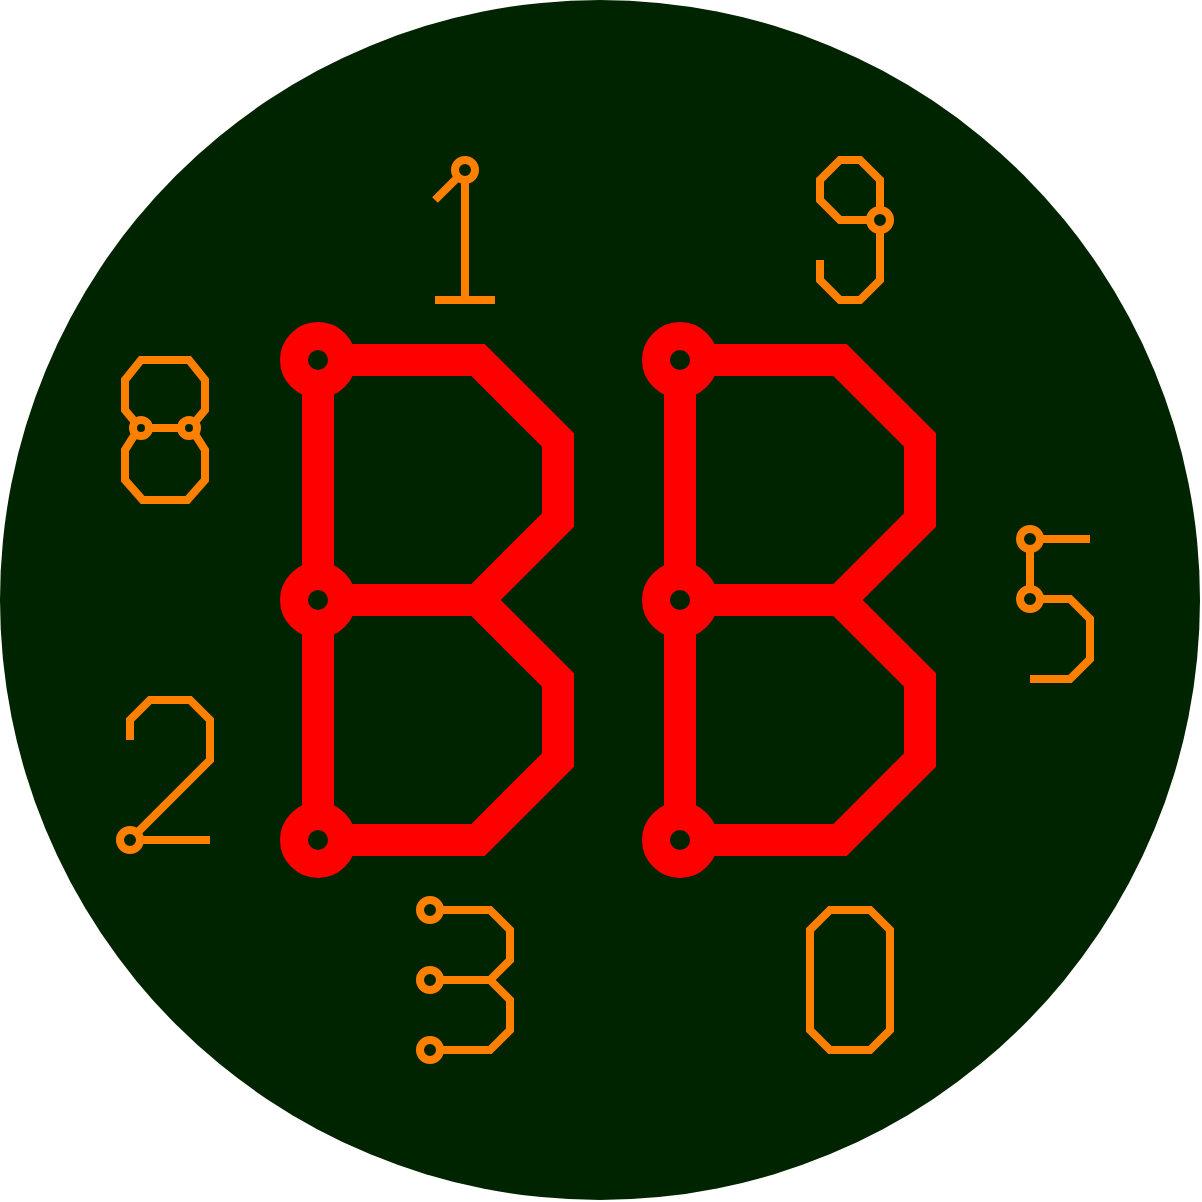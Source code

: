 <mxfile version="14.6.13" type="device"><diagram id="MT0tSzwY09v2EtnFrdxi" name="Page-1"><mxGraphModel dx="2732" dy="2340" grid="1" gridSize="10" guides="1" tooltips="1" connect="1" arrows="1" fold="1" page="1" pageScale="1" pageWidth="900" pageHeight="1600" math="0" shadow="0"><root><mxCell id="0"/><mxCell id="1" parent="0"/><mxCell id="Wh_YZikKkqsMIn4tC9JH-9" value="" style="ellipse;whiteSpace=wrap;html=1;aspect=fixed;fontSize=48;fontColor=#FF0000;fillColor=#002400;strokeColor=none;" vertex="1" parent="1"><mxGeometry x="-300" y="-300" width="600" height="600" as="geometry"/></mxCell><mxCell id="Wh_YZikKkqsMIn4tC9JH-39" value="" style="endArrow=none;html=1;fontSize=48;fontColor=#FF0000;strokeWidth=4;rounded=0;strokeColor=#FF8000;" edge="1" parent="1"><mxGeometry x="40" y="150" width="50" height="50" as="geometry"><mxPoint x="105" y="185" as="sourcePoint"/><mxPoint x="105" y="185" as="targetPoint"/><Array as="points"><mxPoint x="105" y="215"/><mxPoint x="115" y="225"/><mxPoint x="135" y="225"/><mxPoint x="145" y="215"/><mxPoint x="145" y="165"/><mxPoint x="135" y="155"/><mxPoint x="115" y="155"/><mxPoint x="105" y="165"/></Array></mxGeometry></mxCell><mxCell id="Wh_YZikKkqsMIn4tC9JH-10" value="" style="ellipse;whiteSpace=wrap;html=1;aspect=fixed;fontSize=48;fontColor=#FF0000;strokeColor=#FF0000;fillColor=none;strokeWidth=14;" vertex="1" parent="1"><mxGeometry x="-153" y="-132" width="24" height="24" as="geometry"/></mxCell><mxCell id="Wh_YZikKkqsMIn4tC9JH-11" value="" style="endArrow=none;html=1;fontSize=48;fontColor=#FF0000;strokeColor=#FF0000;strokeWidth=16;rounded=0;jumpStyle=none;exitX=1;exitY=0.5;exitDx=0;exitDy=0;entryX=1;entryY=0.5;entryDx=0;entryDy=0;" edge="1" parent="1" source="Wh_YZikKkqsMIn4tC9JH-10" target="Wh_YZikKkqsMIn4tC9JH-12"><mxGeometry x="-161" y="-140" width="50" height="50" as="geometry"><mxPoint x="399" y="-350" as="sourcePoint"/><mxPoint x="-21" y="-40" as="targetPoint"/><Array as="points"><mxPoint x="-61" y="-120"/><mxPoint x="-21" y="-80"/><mxPoint x="-21" y="-40"/><mxPoint x="-61"/></Array></mxGeometry></mxCell><mxCell id="Wh_YZikKkqsMIn4tC9JH-12" value="" style="ellipse;whiteSpace=wrap;html=1;aspect=fixed;fontSize=48;fontColor=#FF0000;strokeColor=#FF0000;fillColor=none;strokeWidth=14;" vertex="1" parent="1"><mxGeometry x="-153" y="-12" width="24" height="24" as="geometry"/></mxCell><mxCell id="Wh_YZikKkqsMIn4tC9JH-13" value="" style="endArrow=none;html=1;fontSize=48;fontColor=#FF0000;strokeColor=#FF0000;strokeWidth=16;rounded=0;jumpStyle=none;exitX=0.5;exitY=1;exitDx=0;exitDy=0;entryX=0.5;entryY=0;entryDx=0;entryDy=0;" edge="1" parent="1" source="Wh_YZikKkqsMIn4tC9JH-10" target="Wh_YZikKkqsMIn4tC9JH-12"><mxGeometry x="-161" y="-140" width="50" height="50" as="geometry"><mxPoint x="-111" y="-110" as="sourcePoint"/><mxPoint x="-111" y="10" as="targetPoint"/><Array as="points"/></mxGeometry></mxCell><mxCell id="Wh_YZikKkqsMIn4tC9JH-14" value="" style="endArrow=none;html=1;fontSize=48;fontColor=#FF0000;strokeColor=#FF0000;strokeWidth=16;rounded=0;jumpStyle=none;exitX=1;exitY=0.5;exitDx=0;exitDy=0;entryX=1;entryY=0.5;entryDx=0;entryDy=0;" edge="1" parent="1" source="Wh_YZikKkqsMIn4tC9JH-12" target="Wh_YZikKkqsMIn4tC9JH-15"><mxGeometry x="-161" y="-140" width="50" height="50" as="geometry"><mxPoint x="-121" as="sourcePoint"/><mxPoint x="-121" y="120" as="targetPoint"/><Array as="points"><mxPoint x="-61"/><mxPoint x="-21" y="40"/><mxPoint x="-21" y="80"/><mxPoint x="-61" y="120"/></Array></mxGeometry></mxCell><mxCell id="Wh_YZikKkqsMIn4tC9JH-15" value="" style="ellipse;whiteSpace=wrap;html=1;aspect=fixed;fontSize=48;fontColor=#FF0000;strokeColor=#FF0000;fillColor=none;strokeWidth=14;" vertex="1" parent="1"><mxGeometry x="-153" y="108" width="24" height="24" as="geometry"/></mxCell><mxCell id="Wh_YZikKkqsMIn4tC9JH-16" value="" style="endArrow=none;html=1;fontSize=48;fontColor=#FF0000;strokeColor=#FF0000;strokeWidth=16;rounded=0;jumpStyle=none;exitX=0.5;exitY=1;exitDx=0;exitDy=0;entryX=0.5;entryY=0;entryDx=0;entryDy=0;" edge="1" parent="1" source="Wh_YZikKkqsMIn4tC9JH-12" target="Wh_YZikKkqsMIn4tC9JH-15"><mxGeometry x="-161" y="-140" width="50" height="50" as="geometry"><mxPoint x="-131" y="-90" as="sourcePoint"/><mxPoint x="-131" y="-10" as="targetPoint"/><Array as="points"/></mxGeometry></mxCell><mxCell id="Wh_YZikKkqsMIn4tC9JH-19" value="" style="ellipse;whiteSpace=wrap;html=1;aspect=fixed;fontSize=48;fontColor=#FF0000;strokeColor=#FF0000;fillColor=none;strokeWidth=14;" vertex="1" parent="1"><mxGeometry x="28" y="-132" width="24" height="24" as="geometry"/></mxCell><mxCell id="Wh_YZikKkqsMIn4tC9JH-20" value="" style="endArrow=none;html=1;fontSize=48;fontColor=#FF0000;strokeColor=#FF0000;strokeWidth=16;rounded=0;jumpStyle=none;exitX=1;exitY=0.5;exitDx=0;exitDy=0;entryX=1;entryY=0.5;entryDx=0;entryDy=0;" edge="1" parent="1" source="Wh_YZikKkqsMIn4tC9JH-19" target="Wh_YZikKkqsMIn4tC9JH-21"><mxGeometry x="20" y="-140" width="50" height="50" as="geometry"><mxPoint x="580" y="-350" as="sourcePoint"/><mxPoint x="160" y="-40" as="targetPoint"/><Array as="points"><mxPoint x="120" y="-120"/><mxPoint x="160" y="-80"/><mxPoint x="160" y="-40"/><mxPoint x="120"/></Array></mxGeometry></mxCell><mxCell id="Wh_YZikKkqsMIn4tC9JH-21" value="" style="ellipse;whiteSpace=wrap;html=1;aspect=fixed;fontSize=48;fontColor=#FF0000;strokeColor=#FF0000;fillColor=none;strokeWidth=14;" vertex="1" parent="1"><mxGeometry x="28" y="-12" width="24" height="24" as="geometry"/></mxCell><mxCell id="Wh_YZikKkqsMIn4tC9JH-22" value="" style="endArrow=none;html=1;fontSize=48;fontColor=#FF0000;strokeColor=#FF0000;strokeWidth=16;rounded=0;jumpStyle=none;exitX=0.5;exitY=1;exitDx=0;exitDy=0;entryX=0.5;entryY=0;entryDx=0;entryDy=0;" edge="1" parent="1" source="Wh_YZikKkqsMIn4tC9JH-19" target="Wh_YZikKkqsMIn4tC9JH-21"><mxGeometry x="20" y="-140" width="50" height="50" as="geometry"><mxPoint x="70" y="-110" as="sourcePoint"/><mxPoint x="70" y="10" as="targetPoint"/><Array as="points"/></mxGeometry></mxCell><mxCell id="Wh_YZikKkqsMIn4tC9JH-23" value="" style="endArrow=none;html=1;fontSize=48;fontColor=#FF0000;strokeColor=#FF0000;strokeWidth=16;rounded=0;jumpStyle=none;exitX=1;exitY=0.5;exitDx=0;exitDy=0;entryX=1;entryY=0.5;entryDx=0;entryDy=0;" edge="1" parent="1" source="Wh_YZikKkqsMIn4tC9JH-21" target="Wh_YZikKkqsMIn4tC9JH-24"><mxGeometry x="20" y="-140" width="50" height="50" as="geometry"><mxPoint x="60" as="sourcePoint"/><mxPoint x="60" y="120" as="targetPoint"/><Array as="points"><mxPoint x="120"/><mxPoint x="160" y="40"/><mxPoint x="160" y="80"/><mxPoint x="120" y="120"/></Array></mxGeometry></mxCell><mxCell id="Wh_YZikKkqsMIn4tC9JH-24" value="" style="ellipse;whiteSpace=wrap;html=1;aspect=fixed;fontSize=48;fontColor=#FF0000;strokeColor=#FF0000;fillColor=none;strokeWidth=14;" vertex="1" parent="1"><mxGeometry x="28" y="108" width="24" height="24" as="geometry"/></mxCell><mxCell id="Wh_YZikKkqsMIn4tC9JH-25" value="" style="endArrow=none;html=1;fontSize=48;fontColor=#FF0000;strokeColor=#FF0000;strokeWidth=16;rounded=0;jumpStyle=none;exitX=0.5;exitY=1;exitDx=0;exitDy=0;entryX=0.5;entryY=0;entryDx=0;entryDy=0;" edge="1" parent="1" source="Wh_YZikKkqsMIn4tC9JH-21" target="Wh_YZikKkqsMIn4tC9JH-24"><mxGeometry x="20" y="-140" width="50" height="50" as="geometry"><mxPoint x="50" y="-90" as="sourcePoint"/><mxPoint x="50" y="-10" as="targetPoint"/><Array as="points"/></mxGeometry></mxCell><mxCell id="Wh_YZikKkqsMIn4tC9JH-67" value="" style="group" vertex="1" connectable="0" parent="1"><mxGeometry x="110" y="-220" width="35" height="70" as="geometry"/></mxCell><mxCell id="Wh_YZikKkqsMIn4tC9JH-30" value="" style="ellipse;whiteSpace=wrap;html=1;aspect=fixed;fontSize=48;fontColor=#FF0000;strokeWidth=4;fillColor=none;strokeColor=#FF8000;" vertex="1" parent="Wh_YZikKkqsMIn4tC9JH-67"><mxGeometry x="25" y="25" width="10" height="10" as="geometry"/></mxCell><mxCell id="Wh_YZikKkqsMIn4tC9JH-31" value="" style="endArrow=none;html=1;fontSize=48;fontColor=#FF0000;strokeWidth=4;rounded=0;entryX=0.5;entryY=0;entryDx=0;entryDy=0;exitX=0;exitY=0.5;exitDx=0;exitDy=0;strokeColor=#FF8000;" edge="1" parent="Wh_YZikKkqsMIn4tC9JH-67" source="Wh_YZikKkqsMIn4tC9JH-30" target="Wh_YZikKkqsMIn4tC9JH-30"><mxGeometry x="-40" width="50" height="50" as="geometry"><mxPoint x="10" y="20" as="sourcePoint"/><mxPoint x="-35" y="20" as="targetPoint"/><Array as="points"><mxPoint x="10" y="30"/><mxPoint y="20"/><mxPoint y="10"/><mxPoint x="10"/><mxPoint x="20"/><mxPoint x="30" y="10"/></Array></mxGeometry></mxCell><mxCell id="Wh_YZikKkqsMIn4tC9JH-32" value="" style="endArrow=none;html=1;fontSize=48;fontColor=#FF0000;strokeWidth=4;rounded=0;entryX=0.5;entryY=1;entryDx=0;entryDy=0;strokeColor=#FF8000;" edge="1" parent="Wh_YZikKkqsMIn4tC9JH-67" target="Wh_YZikKkqsMIn4tC9JH-30"><mxGeometry x="-40" width="50" height="50" as="geometry"><mxPoint y="50" as="sourcePoint"/><mxPoint x="-35" y="20" as="targetPoint"/><Array as="points"><mxPoint y="60"/><mxPoint x="10" y="70"/><mxPoint x="20" y="70"/><mxPoint x="30" y="60"/></Array></mxGeometry></mxCell><mxCell id="Wh_YZikKkqsMIn4tC9JH-69" value="" style="group" vertex="1" connectable="0" parent="1"><mxGeometry x="-90" y="150" width="45" height="80" as="geometry"/></mxCell><mxCell id="Wh_YZikKkqsMIn4tC9JH-40" value="" style="endArrow=none;html=1;fontSize=48;fontColor=#FF0000;strokeWidth=4;rounded=0;entryX=1;entryY=0.5;entryDx=0;entryDy=0;strokeColor=#FF8000;" edge="1" parent="Wh_YZikKkqsMIn4tC9JH-69" target="Wh_YZikKkqsMIn4tC9JH-41"><mxGeometry width="50" height="50" as="geometry"><mxPoint x="45" y="25" as="sourcePoint"/><mxPoint x="5" y="25" as="targetPoint"/><Array as="points"><mxPoint x="45" y="15"/><mxPoint x="35" y="5"/></Array></mxGeometry></mxCell><mxCell id="Wh_YZikKkqsMIn4tC9JH-41" value="" style="ellipse;whiteSpace=wrap;html=1;aspect=fixed;fontSize=48;fontColor=#FF0000;strokeWidth=4;fillColor=none;strokeColor=#FF8000;" vertex="1" parent="Wh_YZikKkqsMIn4tC9JH-69"><mxGeometry width="10" height="10" as="geometry"/></mxCell><mxCell id="Wh_YZikKkqsMIn4tC9JH-42" value="" style="ellipse;whiteSpace=wrap;html=1;aspect=fixed;fontSize=48;fontColor=#FF0000;strokeWidth=4;fillColor=none;strokeColor=#FF8000;" vertex="1" parent="Wh_YZikKkqsMIn4tC9JH-69"><mxGeometry y="35" width="10" height="10" as="geometry"/></mxCell><mxCell id="Wh_YZikKkqsMIn4tC9JH-43" value="" style="endArrow=none;html=1;fontSize=48;fontColor=#FF0000;strokeWidth=4;rounded=0;entryX=1;entryY=0.5;entryDx=0;entryDy=0;strokeColor=#FF8000;" edge="1" parent="Wh_YZikKkqsMIn4tC9JH-69" target="Wh_YZikKkqsMIn4tC9JH-42"><mxGeometry width="50" height="50" as="geometry"><mxPoint x="45" y="20" as="sourcePoint"/><mxPoint x="15" y="45" as="targetPoint"/><Array as="points"><mxPoint x="45" y="30"/><mxPoint x="35" y="40"/></Array></mxGeometry></mxCell><mxCell id="Wh_YZikKkqsMIn4tC9JH-44" value="" style="endArrow=none;html=1;fontSize=48;fontColor=#FF0000;strokeWidth=4;rounded=0;entryX=1;entryY=0.5;entryDx=0;entryDy=0;strokeColor=#FF8000;" edge="1" parent="Wh_YZikKkqsMIn4tC9JH-69"><mxGeometry width="50" height="50" as="geometry"><mxPoint x="45" y="60" as="sourcePoint"/><mxPoint x="10.0" y="40" as="targetPoint"/><Array as="points"><mxPoint x="45" y="50"/><mxPoint x="35" y="40"/></Array></mxGeometry></mxCell><mxCell id="Wh_YZikKkqsMIn4tC9JH-45" value="" style="ellipse;whiteSpace=wrap;html=1;aspect=fixed;fontSize=48;fontColor=#FF0000;strokeWidth=4;fillColor=none;strokeColor=#FF8000;" vertex="1" parent="Wh_YZikKkqsMIn4tC9JH-69"><mxGeometry y="70" width="10" height="10" as="geometry"/></mxCell><mxCell id="Wh_YZikKkqsMIn4tC9JH-46" value="" style="endArrow=none;html=1;fontSize=48;fontColor=#FF0000;strokeWidth=4;rounded=0;entryX=1;entryY=0.5;entryDx=0;entryDy=0;strokeColor=#FF8000;" edge="1" parent="Wh_YZikKkqsMIn4tC9JH-69" target="Wh_YZikKkqsMIn4tC9JH-45"><mxGeometry width="50" height="50" as="geometry"><mxPoint x="45" y="55" as="sourcePoint"/><mxPoint x="15" y="80" as="targetPoint"/><Array as="points"><mxPoint x="45" y="65"/><mxPoint x="35" y="75"/></Array></mxGeometry></mxCell><mxCell id="Wh_YZikKkqsMIn4tC9JH-70" value="" style="group" vertex="1" connectable="0" parent="1"><mxGeometry x="210" y="-35.5" width="35" height="75" as="geometry"/></mxCell><mxCell id="Wh_YZikKkqsMIn4tC9JH-34" value="" style="ellipse;whiteSpace=wrap;html=1;aspect=fixed;fontSize=48;fontColor=#FF0000;strokeWidth=4;fillColor=none;strokeColor=#FF8000;" vertex="1" parent="Wh_YZikKkqsMIn4tC9JH-70"><mxGeometry width="10" height="10" as="geometry"/></mxCell><mxCell id="Wh_YZikKkqsMIn4tC9JH-35" value="" style="endArrow=none;html=1;fontSize=48;fontColor=#FF0000;strokeWidth=4;rounded=0;entryX=1;entryY=0.5;entryDx=0;entryDy=0;strokeColor=#FF8000;" edge="1" parent="Wh_YZikKkqsMIn4tC9JH-70" target="Wh_YZikKkqsMIn4tC9JH-34"><mxGeometry width="50" height="50" as="geometry"><mxPoint x="35" y="5" as="sourcePoint"/><mxPoint x="-63.536" y="23.536" as="targetPoint"/></mxGeometry></mxCell><mxCell id="Wh_YZikKkqsMIn4tC9JH-36" value="" style="ellipse;whiteSpace=wrap;html=1;aspect=fixed;fontSize=48;fontColor=#FF0000;strokeWidth=4;fillColor=none;strokeColor=#FF8000;" vertex="1" parent="Wh_YZikKkqsMIn4tC9JH-70"><mxGeometry y="30" width="10" height="10" as="geometry"/></mxCell><mxCell id="Wh_YZikKkqsMIn4tC9JH-37" value="" style="endArrow=none;html=1;fontSize=48;fontColor=#FF0000;strokeWidth=4;rounded=0;entryX=0.5;entryY=1;entryDx=0;entryDy=0;exitX=0.5;exitY=0;exitDx=0;exitDy=0;strokeColor=#FF8000;" edge="1" parent="Wh_YZikKkqsMIn4tC9JH-70" source="Wh_YZikKkqsMIn4tC9JH-36" target="Wh_YZikKkqsMIn4tC9JH-34"><mxGeometry width="50" height="50" as="geometry"><mxPoint x="55" y="15" as="sourcePoint"/><mxPoint x="20.0" y="15" as="targetPoint"/></mxGeometry></mxCell><mxCell id="Wh_YZikKkqsMIn4tC9JH-38" value="" style="endArrow=none;html=1;fontSize=48;fontColor=#FF0000;strokeWidth=4;rounded=0;entryX=1;entryY=0.5;entryDx=0;entryDy=0;strokeColor=#FF8000;" edge="1" parent="Wh_YZikKkqsMIn4tC9JH-70" target="Wh_YZikKkqsMIn4tC9JH-36"><mxGeometry width="50" height="50" as="geometry"><mxPoint x="5" y="75" as="sourcePoint"/><mxPoint x="20.0" y="15" as="targetPoint"/><Array as="points"><mxPoint x="25" y="75"/><mxPoint x="35" y="65"/><mxPoint x="35" y="45"/><mxPoint x="25" y="35"/></Array></mxGeometry></mxCell><mxCell id="Wh_YZikKkqsMIn4tC9JH-71" value="" style="group" vertex="1" connectable="0" parent="1"><mxGeometry x="-240" y="50" width="45" height="75" as="geometry"/></mxCell><mxCell id="Wh_YZikKkqsMIn4tC9JH-47" value="" style="endArrow=none;html=1;fontSize=48;fontColor=#FF0000;strokeWidth=4;rounded=0;exitX=1;exitY=0;exitDx=0;exitDy=0;strokeColor=#FF8000;" edge="1" parent="Wh_YZikKkqsMIn4tC9JH-71" source="Wh_YZikKkqsMIn4tC9JH-48"><mxGeometry width="50" height="50" as="geometry"><mxPoint x="15" y="60" as="sourcePoint"/><mxPoint x="5" y="20" as="targetPoint"/><Array as="points"><mxPoint x="45" y="30"/><mxPoint x="45" y="10"/><mxPoint x="35"/><mxPoint x="15"/><mxPoint x="5" y="10"/></Array></mxGeometry></mxCell><mxCell id="Wh_YZikKkqsMIn4tC9JH-48" value="" style="ellipse;whiteSpace=wrap;html=1;aspect=fixed;fontSize=48;fontColor=#FF0000;strokeWidth=4;fillColor=none;strokeColor=#FF8000;" vertex="1" parent="Wh_YZikKkqsMIn4tC9JH-71"><mxGeometry y="65" width="10" height="10" as="geometry"/></mxCell><mxCell id="Wh_YZikKkqsMIn4tC9JH-49" value="" style="endArrow=none;html=1;fontSize=48;fontColor=#FF0000;strokeWidth=4;rounded=0;entryX=1;entryY=0.5;entryDx=0;entryDy=0;strokeColor=#FF8000;" edge="1" parent="Wh_YZikKkqsMIn4tC9JH-71" target="Wh_YZikKkqsMIn4tC9JH-48"><mxGeometry width="50" height="50" as="geometry"><mxPoint x="45" y="70" as="sourcePoint"/><mxPoint x="-15" y="80" as="targetPoint"/></mxGeometry></mxCell><mxCell id="Wh_YZikKkqsMIn4tC9JH-72" value="" style="group" vertex="1" connectable="0" parent="1"><mxGeometry x="-237.5" y="-120" width="40" height="70" as="geometry"/></mxCell><mxCell id="Wh_YZikKkqsMIn4tC9JH-53" value="" style="ellipse;whiteSpace=wrap;html=1;aspect=fixed;fontSize=48;fontColor=#FF0000;strokeWidth=4;fillColor=none;strokeColor=#FF8000;" vertex="1" parent="Wh_YZikKkqsMIn4tC9JH-72"><mxGeometry x="4" y="30" width="8" height="8" as="geometry"/></mxCell><mxCell id="Wh_YZikKkqsMIn4tC9JH-54" value="" style="ellipse;whiteSpace=wrap;html=1;aspect=fixed;fontSize=48;fontColor=#FF0000;strokeWidth=4;fillColor=none;strokeColor=#FF8000;" vertex="1" parent="Wh_YZikKkqsMIn4tC9JH-72"><mxGeometry x="28" y="30" width="8" height="8" as="geometry"/></mxCell><mxCell id="Wh_YZikKkqsMIn4tC9JH-55" value="" style="endArrow=none;html=1;fontSize=48;fontColor=#FF0000;strokeWidth=4;rounded=0;entryX=1;entryY=0.5;entryDx=0;entryDy=0;exitX=0;exitY=0.5;exitDx=0;exitDy=0;strokeColor=#FF8000;" edge="1" parent="Wh_YZikKkqsMIn4tC9JH-72" source="Wh_YZikKkqsMIn4tC9JH-54" target="Wh_YZikKkqsMIn4tC9JH-53"><mxGeometry width="40" height="50" as="geometry"><mxPoint x="-8" y="80" as="sourcePoint"/><mxPoint x="-36.0" y="80" as="targetPoint"/></mxGeometry></mxCell><mxCell id="Wh_YZikKkqsMIn4tC9JH-56" value="" style="endArrow=none;html=1;fontSize=48;fontColor=#FF0000;strokeWidth=4;rounded=0;exitX=1;exitY=1;exitDx=0;exitDy=0;entryX=0;entryY=1;entryDx=0;entryDy=0;strokeColor=#FF8000;" edge="1" parent="Wh_YZikKkqsMIn4tC9JH-72" source="Wh_YZikKkqsMIn4tC9JH-54" target="Wh_YZikKkqsMIn4tC9JH-53"><mxGeometry width="40" height="50" as="geometry"><mxPoint x="-8" y="80" as="sourcePoint"/><mxPoint x="16" y="70" as="targetPoint"/><Array as="points"><mxPoint x="40" y="45"/><mxPoint x="40" y="60"/><mxPoint x="31.2" y="70"/><mxPoint x="8.8" y="70"/><mxPoint y="60"/><mxPoint y="45"/></Array></mxGeometry></mxCell><mxCell id="Wh_YZikKkqsMIn4tC9JH-57" value="" style="endArrow=none;html=1;fontSize=48;fontColor=#FF0000;strokeWidth=4;rounded=0;entryX=0;entryY=0;entryDx=0;entryDy=0;exitX=1;exitY=0;exitDx=0;exitDy=0;strokeColor=#FF8000;" edge="1" parent="Wh_YZikKkqsMIn4tC9JH-72" source="Wh_YZikKkqsMIn4tC9JH-54" target="Wh_YZikKkqsMIn4tC9JH-53"><mxGeometry width="40" height="50" as="geometry"><mxPoint x="40" y="31" as="sourcePoint"/><mxPoint x="13.172" y="48.536" as="targetPoint"/><Array as="points"><mxPoint x="40" y="25"/><mxPoint x="40" y="10"/><mxPoint x="32"/><mxPoint x="8"/><mxPoint y="10"/><mxPoint y="25"/></Array></mxGeometry></mxCell><mxCell id="Wh_YZikKkqsMIn4tC9JH-73" value="" style="group" vertex="1" connectable="0" parent="1"><mxGeometry x="-82.5" y="-220" width="30" height="70" as="geometry"/></mxCell><mxCell id="Wh_YZikKkqsMIn4tC9JH-26" value="" style="ellipse;whiteSpace=wrap;html=1;aspect=fixed;fontSize=48;fontColor=#FF0000;strokeWidth=4;fillColor=none;strokeColor=#FF8000;" vertex="1" parent="Wh_YZikKkqsMIn4tC9JH-73"><mxGeometry x="10" width="10" height="10" as="geometry"/></mxCell><mxCell id="Wh_YZikKkqsMIn4tC9JH-27" value="" style="endArrow=none;html=1;fontSize=48;fontColor=#FF0000;strokeWidth=4;rounded=0;entryX=0;entryY=1;entryDx=0;entryDy=0;strokeColor=#FF8000;" edge="1" parent="Wh_YZikKkqsMIn4tC9JH-73" target="Wh_YZikKkqsMIn4tC9JH-26"><mxGeometry width="50" height="50" as="geometry"><mxPoint y="20" as="sourcePoint"/><mxPoint x="30" y="-50" as="targetPoint"/></mxGeometry></mxCell><mxCell id="Wh_YZikKkqsMIn4tC9JH-28" value="" style="endArrow=none;html=1;fontSize=48;fontColor=#FF0000;strokeWidth=4;rounded=0;entryX=0.5;entryY=1;entryDx=0;entryDy=0;strokeColor=#FF8000;" edge="1" parent="Wh_YZikKkqsMIn4tC9JH-73" target="Wh_YZikKkqsMIn4tC9JH-26"><mxGeometry width="50" height="50" as="geometry"><mxPoint x="15" y="70" as="sourcePoint"/><mxPoint x="21.464" y="18.536" as="targetPoint"/></mxGeometry></mxCell><mxCell id="Wh_YZikKkqsMIn4tC9JH-29" value="" style="endArrow=none;html=1;fontSize=48;fontColor=#FF0000;strokeWidth=4;rounded=0;strokeColor=#FF8000;" edge="1" parent="Wh_YZikKkqsMIn4tC9JH-73"><mxGeometry width="50" height="50" as="geometry"><mxPoint x="30" y="70" as="sourcePoint"/><mxPoint y="70" as="targetPoint"/></mxGeometry></mxCell></root></mxGraphModel></diagram></mxfile>